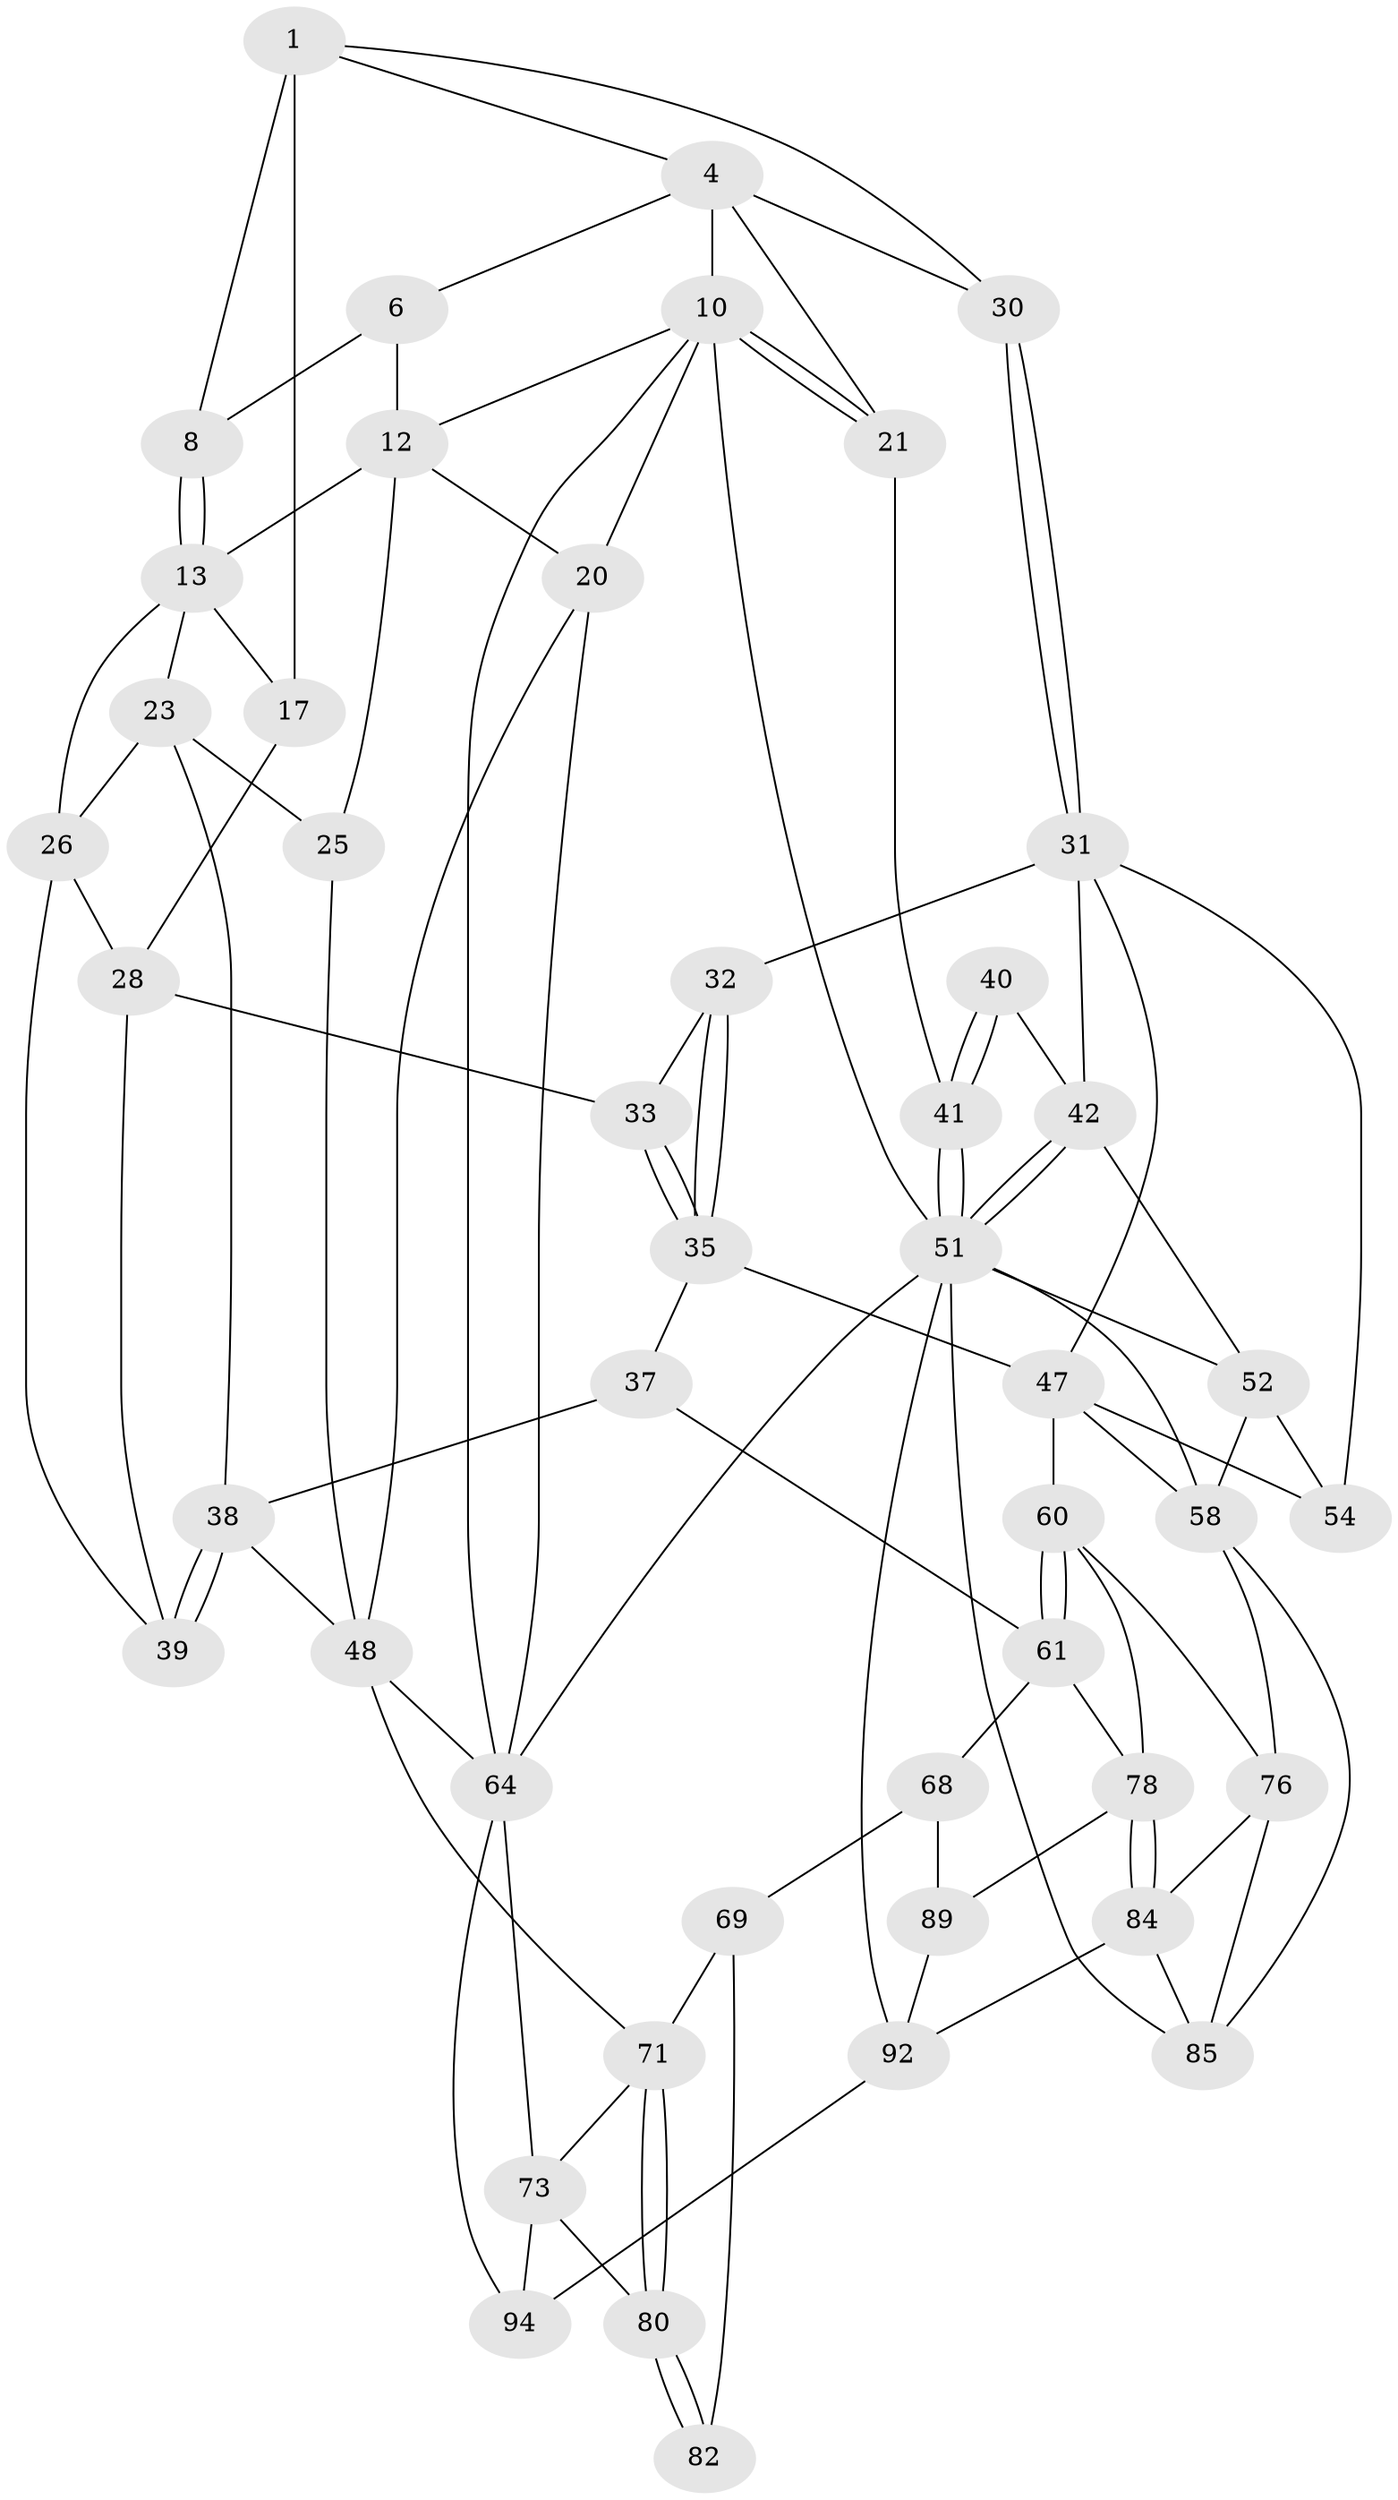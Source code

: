 // original degree distribution, {3: 0.031914893617021274, 5: 0.4574468085106383, 4: 0.2553191489361702, 6: 0.2553191489361702}
// Generated by graph-tools (version 1.1) at 2025/17/03/09/25 04:17:15]
// undirected, 47 vertices, 104 edges
graph export_dot {
graph [start="1"]
  node [color=gray90,style=filled];
  1 [pos="+0.6029826524413562+0",super="+2+7"];
  4 [pos="+0.8003166720352219+0.05558802119452172",super="+22+5"];
  6 [pos="+0.5943212784004708+0",super="+9"];
  8 [pos="+0.37714781401596137+0"];
  10 [pos="+1+0",super="+11"];
  12 [pos="+0.1549372582972671+0",super="+16"];
  13 [pos="+0.3840872919274694+0.1282764675958054",super="+14"];
  17 [pos="+0.5270113216821065+0.15054269081200256",super="+18"];
  20 [pos="+0+0.2595071036803838",super="+50"];
  21 [pos="+1+0.17605264815352192"];
  23 [pos="+0.1813491274592372+0.2614647043959021",super="+24"];
  25 [pos="+0.08664340878666481+0.271270494636307"];
  26 [pos="+0.30025756328779935+0.2354004257038681",super="+27"];
  28 [pos="+0.478884788268195+0.19934459523238174",super="+29"];
  30 [pos="+0.7727658684046932+0.2090876218965136",super="+34"];
  31 [pos="+0.7690688329359143+0.21611762432059548",super="+44"];
  32 [pos="+0.6872065689659119+0.26532897403208106"];
  33 [pos="+0.5817421439600485+0.27756143226759916"];
  35 [pos="+0.6040392774533921+0.43382234436320866",super="+36"];
  37 [pos="+0.44584948018014836+0.4765265441631504"];
  38 [pos="+0.39596836312256195+0.43840321261224857",super="+45"];
  39 [pos="+0.39574885814331207+0.43588820643967796"];
  40 [pos="+0.8492375648246608+0.2647671297426043"];
  41 [pos="+1+0.25243683658659516"];
  42 [pos="+0.9444926871886486+0.39731433380327236",super="+43"];
  47 [pos="+0.6184946600006364+0.4781646619593353",super="+59"];
  48 [pos="+0.2026997976455428+0.5161296216110101",super="+49+67"];
  51 [pos="+1+0.3487414422280749",super="+55"];
  52 [pos="+0.8824578080127348+0.49537822575449636",super="+53"];
  54 [pos="+0.8170309975991994+0.6404578265048178"];
  58 [pos="+1+0.6745556927325612",super="+74"];
  60 [pos="+0.6021053477393404+0.7021729096452083",super="+77"];
  61 [pos="+0.4831349974448187+0.7248646875905883",super="+62"];
  64 [pos="+0+0.4966424043150679",super="+65"];
  68 [pos="+0.41830110759307404+0.7131830540712282",super="+88"];
  69 [pos="+0.362139091527307+0.7275578979759874",super="+87+70"];
  71 [pos="+0.20619006392001005+0.6791173408350645",super="+72"];
  73 [pos="+0.11370729994970835+0.6989217118506349",super="+81"];
  76 [pos="+0.7845186697258623+0.7440382520879488",super="+83"];
  78 [pos="+0.6636467844114918+0.8516365249119697",super="+79"];
  80 [pos="+0.20375769744010747+0.9125062368686414"];
  82 [pos="+0.24285012567434588+0.8951576999712914"];
  84 [pos="+0.676979735913868+0.8615223419239039",super="+91"];
  85 [pos="+0.8989246005541202+0.9234048654131721",super="+86"];
  89 [pos="+0.4665420473237639+1"];
  92 [pos="+0.5997056493465651+1",super="+93"];
  94 [pos="+0+1"];
  1 -- 4;
  1 -- 17 [weight=2];
  1 -- 30;
  1 -- 8;
  4 -- 21;
  4 -- 30;
  4 -- 10;
  4 -- 6;
  6 -- 8;
  6 -- 12;
  8 -- 13;
  8 -- 13;
  10 -- 21;
  10 -- 21;
  10 -- 12;
  10 -- 20;
  10 -- 64;
  10 -- 51;
  12 -- 25;
  12 -- 20;
  12 -- 13;
  13 -- 26;
  13 -- 23;
  13 -- 17;
  17 -- 28;
  20 -- 48;
  20 -- 64;
  21 -- 41;
  23 -- 26;
  23 -- 25;
  23 -- 38;
  25 -- 48;
  26 -- 39;
  26 -- 28;
  28 -- 33;
  28 -- 39;
  30 -- 31;
  30 -- 31;
  31 -- 32;
  31 -- 42;
  31 -- 47;
  31 -- 54;
  32 -- 33;
  32 -- 35;
  32 -- 35;
  33 -- 35;
  33 -- 35;
  35 -- 37;
  35 -- 47;
  37 -- 38;
  37 -- 61;
  38 -- 39;
  38 -- 39;
  38 -- 48;
  40 -- 41;
  40 -- 41;
  40 -- 42;
  41 -- 51;
  41 -- 51;
  42 -- 51;
  42 -- 51;
  42 -- 52;
  47 -- 58;
  47 -- 60;
  47 -- 54;
  48 -- 64;
  48 -- 71;
  51 -- 64;
  51 -- 52;
  51 -- 58;
  51 -- 85;
  51 -- 92;
  52 -- 58;
  52 -- 54;
  58 -- 76;
  58 -- 85;
  60 -- 61;
  60 -- 61;
  60 -- 78;
  60 -- 76;
  61 -- 68;
  61 -- 78;
  64 -- 73;
  64 -- 94;
  68 -- 69 [weight=2];
  68 -- 89;
  69 -- 82 [weight=2];
  69 -- 71;
  71 -- 80;
  71 -- 80;
  71 -- 73;
  73 -- 80;
  73 -- 94;
  76 -- 84;
  76 -- 85;
  78 -- 84;
  78 -- 84;
  78 -- 89;
  80 -- 82;
  80 -- 82;
  84 -- 92;
  84 -- 85;
  89 -- 92;
  92 -- 94;
}
